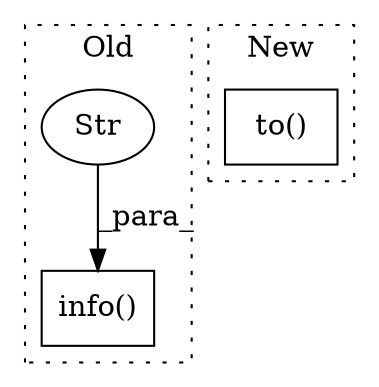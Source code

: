 digraph G {
subgraph cluster0 {
1 [label="info()" a="75" s="1345,1381" l="12,1" shape="box"];
3 [label="Str" a="66" s="1357" l="24" shape="ellipse"];
label = "Old";
style="dotted";
}
subgraph cluster1 {
2 [label="to()" a="75" s="867,898" l="25,1" shape="box"];
label = "New";
style="dotted";
}
3 -> 1 [label="_para_"];
}